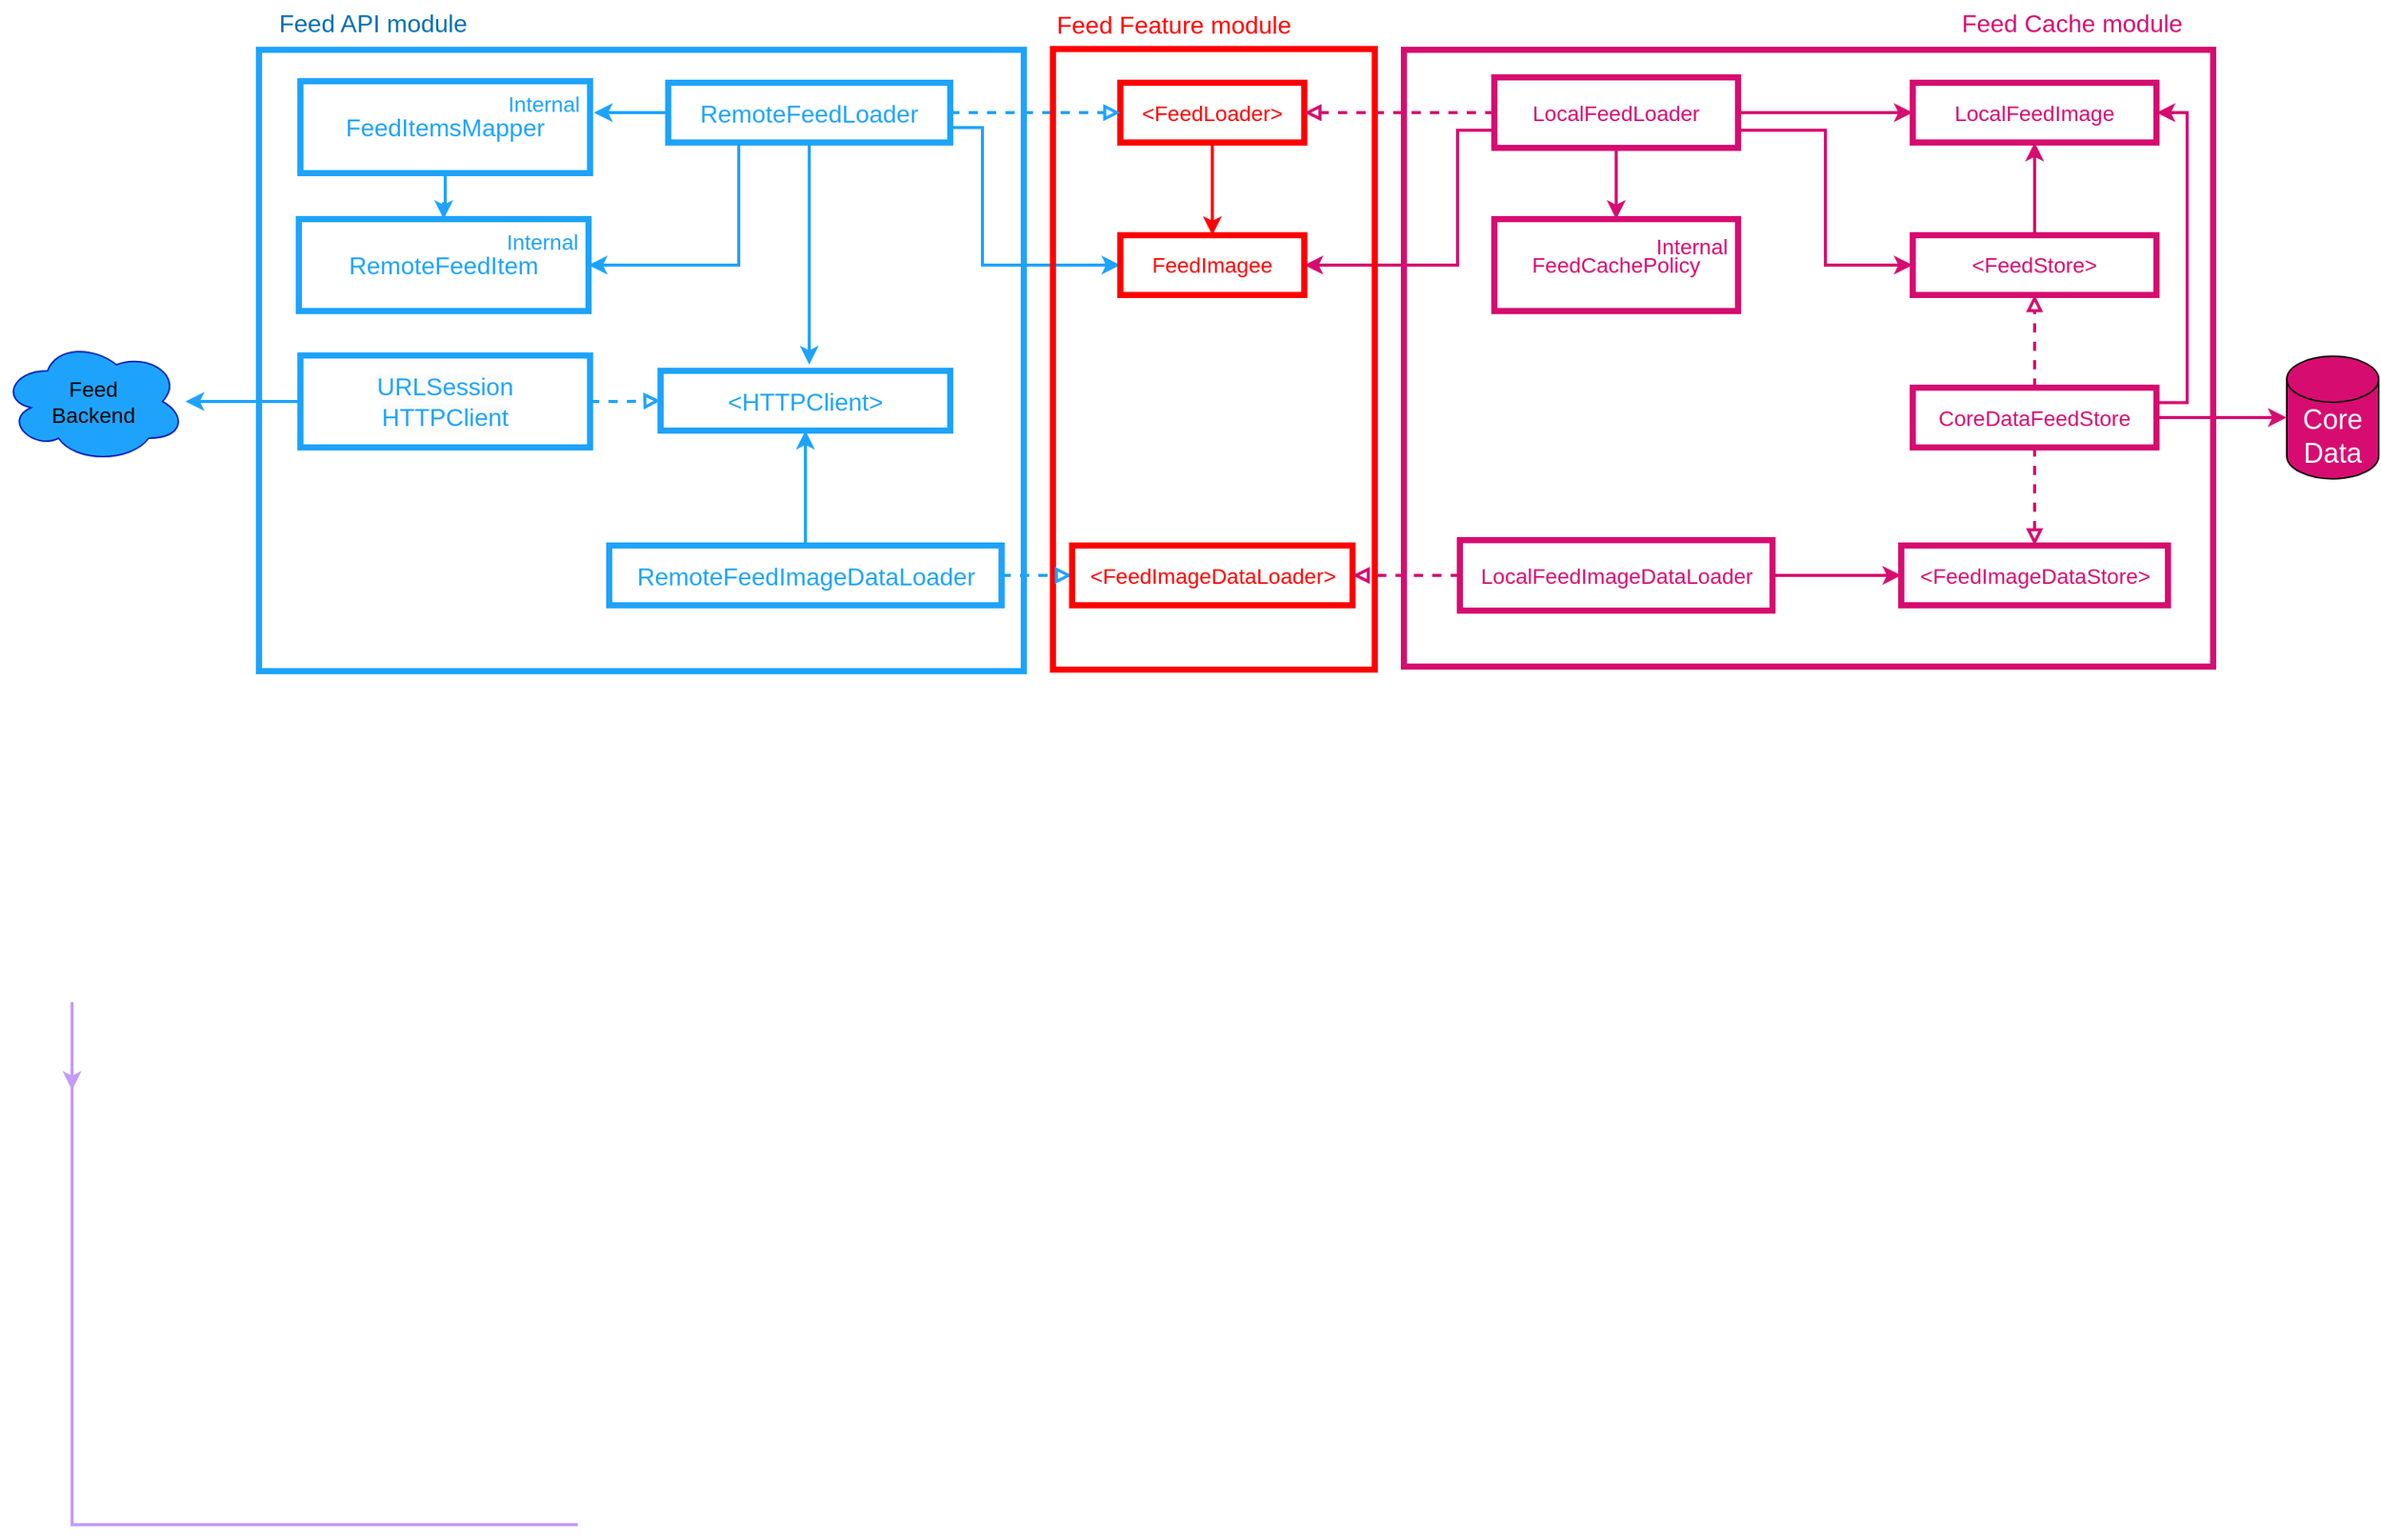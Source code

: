 <mxfile version="24.5.5" type="github">
  <diagram name="Version-1" id="Y2WjuvX7hO9Vn0jHDt_I">
    <mxGraphModel dx="1222" dy="825" grid="0" gridSize="10" guides="1" tooltips="1" connect="1" arrows="1" fold="1" page="1" pageScale="1" pageWidth="1400" pageHeight="850" math="0" shadow="0">
      <root>
        <mxCell id="0" />
        <mxCell id="1" parent="0" />
        <mxCell id="RtcUJRCJCPD8Cinapjym-20" style="edgeStyle=orthogonalEdgeStyle;rounded=0;orthogonalLoop=1;jettySize=auto;html=1;strokeWidth=2;strokeColor=#C49BF9;entryX=0;entryY=0.5;entryDx=0;entryDy=0;exitX=0;exitY=0.5;exitDx=0;exitDy=0;" parent="1" target="wRX7bdEk1FUPvkicqvMD-16" edge="1">
          <mxGeometry relative="1" as="geometry">
            <mxPoint x="431" y="1199" as="sourcePoint" />
            <mxPoint x="101" y="915.38" as="targetPoint" />
            <Array as="points">
              <mxPoint x="101" y="1199" />
              <mxPoint x="101" y="858" />
            </Array>
          </mxGeometry>
        </mxCell>
        <mxCell id="ixueYE3dAChx8WEwyhI6-1" style="edgeStyle=orthogonalEdgeStyle;rounded=0;orthogonalLoop=1;jettySize=auto;html=1;exitX=0.5;exitY=1;exitDx=0;exitDy=0;entryX=0.5;entryY=0;entryDx=0;entryDy=0;strokeColor=#FF0000;strokeWidth=2;" edge="1" parent="1" source="ixueYE3dAChx8WEwyhI6-2" target="ixueYE3dAChx8WEwyhI6-31">
          <mxGeometry relative="1" as="geometry" />
        </mxCell>
        <mxCell id="ixueYE3dAChx8WEwyhI6-2" value="&lt;font style=&quot;font-size: 14px;&quot;&gt;&amp;lt;FeedLoader&amp;gt;&lt;/font&gt;" style="rounded=0;whiteSpace=wrap;html=1;fillColor=none;strokeColor=#FF0000;strokeWidth=4;fontSize=14;fontColor=#FF0000;" vertex="1" parent="1">
          <mxGeometry x="785" y="258" width="120" height="39" as="geometry" />
        </mxCell>
        <mxCell id="ixueYE3dAChx8WEwyhI6-3" style="edgeStyle=orthogonalEdgeStyle;rounded=0;orthogonalLoop=1;jettySize=auto;html=1;entryX=1;entryY=0.5;entryDx=0;entryDy=0;strokeColor=#D70C70;strokeWidth=2;endArrow=block;endFill=0;dashed=1;" edge="1" parent="1" source="ixueYE3dAChx8WEwyhI6-8" target="ixueYE3dAChx8WEwyhI6-2">
          <mxGeometry relative="1" as="geometry" />
        </mxCell>
        <mxCell id="ixueYE3dAChx8WEwyhI6-4" style="edgeStyle=orthogonalEdgeStyle;rounded=0;orthogonalLoop=1;jettySize=auto;html=1;exitX=0;exitY=0.75;exitDx=0;exitDy=0;entryX=1;entryY=0.5;entryDx=0;entryDy=0;strokeColor=#D70C70;strokeWidth=2;" edge="1" parent="1" source="ixueYE3dAChx8WEwyhI6-8" target="ixueYE3dAChx8WEwyhI6-31">
          <mxGeometry relative="1" as="geometry">
            <Array as="points">
              <mxPoint x="1005" y="289" />
              <mxPoint x="1005" y="377" />
            </Array>
          </mxGeometry>
        </mxCell>
        <mxCell id="ixueYE3dAChx8WEwyhI6-5" style="edgeStyle=orthogonalEdgeStyle;rounded=0;orthogonalLoop=1;jettySize=auto;html=1;entryX=0.5;entryY=0;entryDx=0;entryDy=0;strokeColor=#D70C70;strokeWidth=2;" edge="1" parent="1" source="ixueYE3dAChx8WEwyhI6-8" target="ixueYE3dAChx8WEwyhI6-38">
          <mxGeometry relative="1" as="geometry" />
        </mxCell>
        <mxCell id="ixueYE3dAChx8WEwyhI6-6" style="edgeStyle=orthogonalEdgeStyle;rounded=0;orthogonalLoop=1;jettySize=auto;html=1;exitX=1;exitY=0.5;exitDx=0;exitDy=0;entryX=0;entryY=0.5;entryDx=0;entryDy=0;strokeColor=#D70C70;strokeWidth=2;" edge="1" parent="1" source="ixueYE3dAChx8WEwyhI6-8" target="ixueYE3dAChx8WEwyhI6-27">
          <mxGeometry relative="1" as="geometry" />
        </mxCell>
        <mxCell id="ixueYE3dAChx8WEwyhI6-7" style="edgeStyle=orthogonalEdgeStyle;rounded=0;orthogonalLoop=1;jettySize=auto;html=1;exitX=1;exitY=0.75;exitDx=0;exitDy=0;entryX=0;entryY=0.5;entryDx=0;entryDy=0;strokeColor=#D70C70;strokeWidth=2;" edge="1" parent="1" source="ixueYE3dAChx8WEwyhI6-8" target="ixueYE3dAChx8WEwyhI6-29">
          <mxGeometry relative="1" as="geometry" />
        </mxCell>
        <mxCell id="ixueYE3dAChx8WEwyhI6-8" value="&lt;font style=&quot;font-size: 14px;&quot;&gt;LocalFeedLoader&lt;/font&gt;" style="rounded=0;whiteSpace=wrap;html=1;fillColor=none;strokeColor=#D70C70;strokeWidth=4;fontColor=#D70C70;fontSize=14;" vertex="1" parent="1">
          <mxGeometry x="1029" y="254.5" width="159" height="46" as="geometry" />
        </mxCell>
        <mxCell id="ixueYE3dAChx8WEwyhI6-9" style="edgeStyle=orthogonalEdgeStyle;rounded=0;orthogonalLoop=1;jettySize=auto;html=1;entryX=0.5;entryY=0;entryDx=0;entryDy=0;strokeColor=#1EA3FC;strokeWidth=2;" edge="1" parent="1" source="ixueYE3dAChx8WEwyhI6-10" target="ixueYE3dAChx8WEwyhI6-25">
          <mxGeometry relative="1" as="geometry" />
        </mxCell>
        <mxCell id="ixueYE3dAChx8WEwyhI6-10" value="&lt;font style=&quot;font-size: 16px;&quot;&gt;FeedItemsMapper&lt;/font&gt;" style="rounded=0;whiteSpace=wrap;html=1;fillColor=none;strokeColor=#1EA3FC;strokeWidth=4;fontColor=#1EA3FC;fontSize=16;" vertex="1" parent="1">
          <mxGeometry x="250" y="257" width="189" height="60" as="geometry" />
        </mxCell>
        <mxCell id="ixueYE3dAChx8WEwyhI6-11" style="edgeStyle=orthogonalEdgeStyle;rounded=0;orthogonalLoop=1;jettySize=auto;html=1;exitX=0.5;exitY=1;exitDx=0;exitDy=0;strokeColor=#1EA3FC;strokeWidth=2;" edge="1" parent="1" source="ixueYE3dAChx8WEwyhI6-16">
          <mxGeometry relative="1" as="geometry">
            <mxPoint x="582" y="442" as="targetPoint" />
            <mxPoint x="582" y="317" as="sourcePoint" />
          </mxGeometry>
        </mxCell>
        <mxCell id="ixueYE3dAChx8WEwyhI6-12" style="edgeStyle=orthogonalEdgeStyle;rounded=0;orthogonalLoop=1;jettySize=auto;html=1;strokeColor=#1EA3FC;strokeWidth=2;" edge="1" parent="1" source="ixueYE3dAChx8WEwyhI6-16">
          <mxGeometry relative="1" as="geometry">
            <mxPoint x="441.412" y="277.5" as="targetPoint" />
          </mxGeometry>
        </mxCell>
        <mxCell id="ixueYE3dAChx8WEwyhI6-13" style="edgeStyle=orthogonalEdgeStyle;rounded=0;orthogonalLoop=1;jettySize=auto;html=1;exitX=0.25;exitY=1;exitDx=0;exitDy=0;entryX=1;entryY=0.5;entryDx=0;entryDy=0;strokeColor=#1EA3FC;strokeWidth=2;" edge="1" parent="1" source="ixueYE3dAChx8WEwyhI6-16" target="ixueYE3dAChx8WEwyhI6-25">
          <mxGeometry relative="1" as="geometry" />
        </mxCell>
        <mxCell id="ixueYE3dAChx8WEwyhI6-14" style="edgeStyle=orthogonalEdgeStyle;rounded=0;orthogonalLoop=1;jettySize=auto;html=1;entryX=0;entryY=0.5;entryDx=0;entryDy=0;strokeColor=#1EA3FC;strokeWidth=2;dashed=1;endArrow=block;endFill=0;" edge="1" parent="1" source="ixueYE3dAChx8WEwyhI6-16" target="ixueYE3dAChx8WEwyhI6-2">
          <mxGeometry relative="1" as="geometry" />
        </mxCell>
        <mxCell id="ixueYE3dAChx8WEwyhI6-15" style="edgeStyle=orthogonalEdgeStyle;rounded=0;orthogonalLoop=1;jettySize=auto;html=1;exitX=1;exitY=0.75;exitDx=0;exitDy=0;entryX=0;entryY=0.5;entryDx=0;entryDy=0;strokeColor=#1EA3FC;strokeWidth=2;" edge="1" parent="1" source="ixueYE3dAChx8WEwyhI6-16" target="ixueYE3dAChx8WEwyhI6-31">
          <mxGeometry relative="1" as="geometry">
            <Array as="points">
              <mxPoint x="695" y="287" />
              <mxPoint x="695" y="377" />
            </Array>
          </mxGeometry>
        </mxCell>
        <mxCell id="ixueYE3dAChx8WEwyhI6-16" value="&lt;font style=&quot;font-size: 16px;&quot;&gt;RemoteFeedLoader&lt;/font&gt;" style="rounded=0;whiteSpace=wrap;html=1;fillColor=none;strokeColor=#1EA3FC;strokeWidth=4;fontColor=#1EA3FC;fontSize=16;" vertex="1" parent="1">
          <mxGeometry x="490" y="258" width="184" height="39" as="geometry" />
        </mxCell>
        <mxCell id="ixueYE3dAChx8WEwyhI6-17" value="&lt;font style=&quot;font-size: 16px;&quot;&gt;&amp;lt;HTTPClient&amp;gt;&lt;/font&gt;" style="rounded=0;whiteSpace=wrap;html=1;fillColor=none;strokeColor=#1EA3FC;strokeWidth=4;fontColor=#1EA3FC;fontSize=16;" vertex="1" parent="1">
          <mxGeometry x="485" y="446" width="189" height="39" as="geometry" />
        </mxCell>
        <mxCell id="ixueYE3dAChx8WEwyhI6-18" value="&lt;font style=&quot;font-size: 14px;&quot;&gt;Feed&lt;br style=&quot;font-size: 14px;&quot;&gt;Backend&lt;/font&gt;" style="ellipse;shape=cloud;whiteSpace=wrap;html=1;fillColor=#1ea3fc;fontColor=#000000;strokeColor=#001DBC;fontSize=14;" vertex="1" parent="1">
          <mxGeometry x="55" y="426" width="120" height="80" as="geometry" />
        </mxCell>
        <mxCell id="ixueYE3dAChx8WEwyhI6-19" style="edgeStyle=orthogonalEdgeStyle;rounded=0;orthogonalLoop=1;jettySize=auto;html=1;exitX=1;exitY=0.5;exitDx=0;exitDy=0;entryX=0;entryY=0.5;entryDx=0;entryDy=0;strokeWidth=2;endArrow=block;endFill=0;dashed=1;strokeColor=#1EA3FC;" edge="1" parent="1" source="ixueYE3dAChx8WEwyhI6-21" target="ixueYE3dAChx8WEwyhI6-17">
          <mxGeometry relative="1" as="geometry" />
        </mxCell>
        <mxCell id="ixueYE3dAChx8WEwyhI6-20" style="edgeStyle=orthogonalEdgeStyle;rounded=0;orthogonalLoop=1;jettySize=auto;html=1;strokeColor=#1EA3FC;strokeWidth=2;" edge="1" parent="1" source="ixueYE3dAChx8WEwyhI6-21" target="ixueYE3dAChx8WEwyhI6-18">
          <mxGeometry relative="1" as="geometry" />
        </mxCell>
        <mxCell id="ixueYE3dAChx8WEwyhI6-21" value="&lt;span style=&quot;font-family: Helvetica; font-size: 16px; font-style: normal; font-variant-ligatures: normal; font-variant-caps: normal; font-weight: 400; letter-spacing: normal; orphans: 2; text-align: center; text-indent: 0px; text-transform: none; widows: 2; word-spacing: 0px; -webkit-text-stroke-width: 0px; background-color: rgb(251, 251, 251); text-decoration-thickness: initial; text-decoration-style: initial; text-decoration-color: initial; float: none; display: inline !important;&quot;&gt;URLSession&lt;br&gt;HTTPClient&lt;br&gt;&lt;/span&gt;" style="rounded=0;whiteSpace=wrap;html=1;fillColor=none;strokeColor=#1EA3FC;strokeWidth=4;fontColor=#1EA3FC;" vertex="1" parent="1">
          <mxGeometry x="250" y="436" width="189" height="60" as="geometry" />
        </mxCell>
        <mxCell id="ixueYE3dAChx8WEwyhI6-22" value="" style="rounded=0;whiteSpace=wrap;html=1;fillColor=none;strokeWidth=4;strokeColor=#1EA3FC;" vertex="1" parent="1">
          <mxGeometry x="223" y="236.5" width="499" height="405.5" as="geometry" />
        </mxCell>
        <mxCell id="ixueYE3dAChx8WEwyhI6-23" value="Feed API module" style="text;html=1;strokeColor=none;fillColor=none;align=center;verticalAlign=middle;whiteSpace=wrap;rounded=0;strokeWidth=0;fontColor=#006EAF;fontStyle=0;fontSize=16;" vertex="1" parent="1">
          <mxGeometry x="234" y="204" width="127" height="30" as="geometry" />
        </mxCell>
        <mxCell id="ixueYE3dAChx8WEwyhI6-24" value="&lt;font style=&quot;font-size: 14px;&quot;&gt;Internal&lt;/font&gt;" style="text;html=1;strokeColor=none;fillColor=none;align=center;verticalAlign=middle;whiteSpace=wrap;rounded=0;labelPosition=center;verticalLabelPosition=middle;fontColor=#1EA3FC;" vertex="1" parent="1">
          <mxGeometry x="379" y="257" width="60" height="30" as="geometry" />
        </mxCell>
        <mxCell id="ixueYE3dAChx8WEwyhI6-25" value="RemoteFeedItem" style="rounded=0;whiteSpace=wrap;html=1;fillColor=none;strokeColor=#1EA3FC;strokeWidth=4;fontColor=#1EA3FC;fontSize=16;" vertex="1" parent="1">
          <mxGeometry x="249" y="347" width="189" height="60" as="geometry" />
        </mxCell>
        <mxCell id="ixueYE3dAChx8WEwyhI6-26" value="&lt;font style=&quot;font-size: 14px;&quot;&gt;Internal&lt;/font&gt;" style="text;html=1;strokeColor=none;fillColor=none;align=center;verticalAlign=middle;whiteSpace=wrap;rounded=0;labelPosition=center;verticalLabelPosition=middle;fontColor=#1EA3FC;" vertex="1" parent="1">
          <mxGeometry x="378" y="347" width="60" height="30" as="geometry" />
        </mxCell>
        <mxCell id="ixueYE3dAChx8WEwyhI6-27" value="&lt;font style=&quot;font-size: 14px;&quot;&gt;LocalFeedImage&lt;/font&gt;" style="rounded=0;whiteSpace=wrap;html=1;fillColor=none;strokeColor=#D70C70;strokeWidth=4;fontColor=#D70C70;fontSize=14;" vertex="1" parent="1">
          <mxGeometry x="1302" y="258" width="159" height="39" as="geometry" />
        </mxCell>
        <mxCell id="ixueYE3dAChx8WEwyhI6-28" style="edgeStyle=orthogonalEdgeStyle;rounded=0;orthogonalLoop=1;jettySize=auto;html=1;entryX=0.5;entryY=1;entryDx=0;entryDy=0;strokeColor=#D70C70;strokeWidth=2;" edge="1" parent="1" source="ixueYE3dAChx8WEwyhI6-29" target="ixueYE3dAChx8WEwyhI6-27">
          <mxGeometry relative="1" as="geometry" />
        </mxCell>
        <mxCell id="ixueYE3dAChx8WEwyhI6-29" value="&lt;font style=&quot;font-size: 14px;&quot;&gt;&amp;lt;FeedStore&amp;gt;&lt;/font&gt;" style="rounded=0;whiteSpace=wrap;html=1;fillColor=none;strokeColor=#D70C70;strokeWidth=4;fontColor=#D70C70;fontSize=14;" vertex="1" parent="1">
          <mxGeometry x="1302" y="357.5" width="159" height="39" as="geometry" />
        </mxCell>
        <mxCell id="ixueYE3dAChx8WEwyhI6-30" value="Feed Cache module" style="text;html=1;strokeColor=none;fillColor=none;align=center;verticalAlign=middle;whiteSpace=wrap;rounded=0;strokeWidth=0;fontColor=#D70C70;fontStyle=0;fontSize=16;" vertex="1" parent="1">
          <mxGeometry x="1327" y="204" width="158" height="30" as="geometry" />
        </mxCell>
        <mxCell id="ixueYE3dAChx8WEwyhI6-31" value="&lt;font style=&quot;font-size: 14px;&quot;&gt;FeedImagee&lt;/font&gt;" style="rounded=0;whiteSpace=wrap;html=1;fillColor=none;strokeColor=#FF0000;strokeWidth=4;fontSize=14;fontColor=#FF0000;" vertex="1" parent="1">
          <mxGeometry x="785" y="357.5" width="120" height="39" as="geometry" />
        </mxCell>
        <mxCell id="ixueYE3dAChx8WEwyhI6-32" value="" style="rounded=0;whiteSpace=wrap;html=1;fillColor=none;strokeWidth=4;strokeColor=#ff0000;" vertex="1" parent="1">
          <mxGeometry x="741" y="236" width="210" height="405" as="geometry" />
        </mxCell>
        <mxCell id="ixueYE3dAChx8WEwyhI6-33" style="edgeStyle=orthogonalEdgeStyle;rounded=0;orthogonalLoop=1;jettySize=auto;html=1;entryX=0.5;entryY=1;entryDx=0;entryDy=0;strokeColor=#D70C70;strokeWidth=2;endArrow=block;endFill=0;dashed=1;" edge="1" parent="1" source="ixueYE3dAChx8WEwyhI6-36" target="ixueYE3dAChx8WEwyhI6-29">
          <mxGeometry relative="1" as="geometry" />
        </mxCell>
        <mxCell id="ixueYE3dAChx8WEwyhI6-34" style="edgeStyle=orthogonalEdgeStyle;rounded=0;orthogonalLoop=1;jettySize=auto;html=1;exitX=0.5;exitY=1;exitDx=0;exitDy=0;entryX=0.5;entryY=0;entryDx=0;entryDy=0;strokeColor=#D70C70;strokeWidth=2;endArrow=block;endFill=0;dashed=1;" edge="1" parent="1" source="ixueYE3dAChx8WEwyhI6-36" target="ixueYE3dAChx8WEwyhI6-49">
          <mxGeometry relative="1" as="geometry" />
        </mxCell>
        <mxCell id="ixueYE3dAChx8WEwyhI6-35" style="edgeStyle=orthogonalEdgeStyle;rounded=0;orthogonalLoop=1;jettySize=auto;html=1;exitX=1;exitY=0.25;exitDx=0;exitDy=0;entryX=1;entryY=0.5;entryDx=0;entryDy=0;strokeColor=#D70C70;strokeWidth=2;" edge="1" parent="1" source="ixueYE3dAChx8WEwyhI6-36" target="ixueYE3dAChx8WEwyhI6-27">
          <mxGeometry relative="1" as="geometry" />
        </mxCell>
        <mxCell id="ixueYE3dAChx8WEwyhI6-36" value="&lt;font style=&quot;font-size: 14px;&quot;&gt;CoreDataFeedStore&lt;br&gt;&lt;/font&gt;" style="rounded=0;whiteSpace=wrap;html=1;fillColor=none;strokeColor=#D70C70;strokeWidth=4;fontSize=14;gradientColor=#b3b3b3;fontColor=#D70C70;" vertex="1" parent="1">
          <mxGeometry x="1302" y="457" width="159" height="39" as="geometry" />
        </mxCell>
        <mxCell id="ixueYE3dAChx8WEwyhI6-37" value="" style="rounded=0;whiteSpace=wrap;html=1;fillColor=none;strokeWidth=4;strokeColor=#D70C70;" vertex="1" parent="1">
          <mxGeometry x="970" y="236.5" width="528" height="402.5" as="geometry" />
        </mxCell>
        <mxCell id="ixueYE3dAChx8WEwyhI6-38" value="&lt;font style=&quot;font-size: 14px;&quot;&gt;FeedCachePolicy&lt;/font&gt;" style="rounded=0;whiteSpace=wrap;html=1;fillColor=none;strokeColor=#D70C70;strokeWidth=4;fontColor=#D70C70;fontSize=14;" vertex="1" parent="1">
          <mxGeometry x="1029" y="347" width="159" height="60" as="geometry" />
        </mxCell>
        <mxCell id="ixueYE3dAChx8WEwyhI6-39" value="&lt;font style=&quot;font-size: 14px;&quot;&gt;Internal&lt;/font&gt;" style="text;html=1;strokeColor=none;fillColor=none;align=center;verticalAlign=middle;whiteSpace=wrap;rounded=0;labelPosition=center;verticalLabelPosition=middle;fontColor=#D70C70;" vertex="1" parent="1">
          <mxGeometry x="1128" y="350" width="60" height="30" as="geometry" />
        </mxCell>
        <mxCell id="ixueYE3dAChx8WEwyhI6-40" value="&lt;font color=&quot;#ffffff&quot; style=&quot;font-size: 18px;&quot;&gt;Core&lt;br&gt;Data&lt;/font&gt;" style="shape=cylinder3;whiteSpace=wrap;html=1;boundedLbl=1;backgroundOutline=1;size=15;strokeColor=#000000;gradientColor=none;fillColor=#D70C70;gradientDirection=north;strokeWidth=1;" vertex="1" parent="1">
          <mxGeometry x="1546" y="436.5" width="60" height="80" as="geometry" />
        </mxCell>
        <mxCell id="ixueYE3dAChx8WEwyhI6-41" style="edgeStyle=orthogonalEdgeStyle;rounded=0;orthogonalLoop=1;jettySize=auto;html=1;entryX=0.5;entryY=1;entryDx=0;entryDy=0;strokeColor=#1EA3FC;strokeWidth=2;" edge="1" parent="1" source="ixueYE3dAChx8WEwyhI6-43" target="ixueYE3dAChx8WEwyhI6-17">
          <mxGeometry relative="1" as="geometry" />
        </mxCell>
        <mxCell id="ixueYE3dAChx8WEwyhI6-42" style="edgeStyle=orthogonalEdgeStyle;rounded=0;orthogonalLoop=1;jettySize=auto;html=1;exitX=1;exitY=0.5;exitDx=0;exitDy=0;entryX=0;entryY=0.5;entryDx=0;entryDy=0;strokeColor=#1EA3FC;strokeWidth=2;dashed=1;endArrow=block;endFill=0;" edge="1" parent="1" source="ixueYE3dAChx8WEwyhI6-43" target="ixueYE3dAChx8WEwyhI6-45">
          <mxGeometry relative="1" as="geometry" />
        </mxCell>
        <mxCell id="ixueYE3dAChx8WEwyhI6-43" value="&lt;font style=&quot;font-size: 16px;&quot;&gt;RemoteFeedImageDataLoader&lt;/font&gt;" style="rounded=0;whiteSpace=wrap;html=1;fillColor=none;strokeColor=#1EA3FC;strokeWidth=4;fontColor=#1EA3FC;fontSize=16;" vertex="1" parent="1">
          <mxGeometry x="451.5" y="560" width="256" height="39" as="geometry" />
        </mxCell>
        <mxCell id="ixueYE3dAChx8WEwyhI6-44" value="Feed Feature module" style="text;html=1;strokeColor=none;fillColor=none;align=center;verticalAlign=middle;whiteSpace=wrap;rounded=0;strokeWidth=0;fontColor=#FF0000;fontStyle=0;fontSize=16;" vertex="1" parent="1">
          <mxGeometry x="741" y="205" width="158" height="30" as="geometry" />
        </mxCell>
        <mxCell id="ixueYE3dAChx8WEwyhI6-45" value="&lt;font style=&quot;font-size: 14px;&quot;&gt;&amp;lt;FeedImageDataLoader&amp;gt;&lt;/font&gt;" style="rounded=0;whiteSpace=wrap;html=1;fillColor=none;strokeColor=#FF0000;strokeWidth=4;fontSize=14;fontColor=#FF0000;" vertex="1" parent="1">
          <mxGeometry x="753.5" y="560" width="183" height="39" as="geometry" />
        </mxCell>
        <mxCell id="ixueYE3dAChx8WEwyhI6-46" style="edgeStyle=orthogonalEdgeStyle;rounded=0;orthogonalLoop=1;jettySize=auto;html=1;entryX=1;entryY=0.5;entryDx=0;entryDy=0;strokeColor=#D70C70;strokeWidth=2;endArrow=block;endFill=0;dashed=1;" edge="1" parent="1" source="ixueYE3dAChx8WEwyhI6-48" target="ixueYE3dAChx8WEwyhI6-45">
          <mxGeometry relative="1" as="geometry" />
        </mxCell>
        <mxCell id="ixueYE3dAChx8WEwyhI6-47" style="edgeStyle=orthogonalEdgeStyle;rounded=0;orthogonalLoop=1;jettySize=auto;html=1;entryX=0;entryY=0.5;entryDx=0;entryDy=0;strokeColor=#D70C70;strokeWidth=2;" edge="1" parent="1" source="ixueYE3dAChx8WEwyhI6-48" target="ixueYE3dAChx8WEwyhI6-49">
          <mxGeometry relative="1" as="geometry" />
        </mxCell>
        <mxCell id="ixueYE3dAChx8WEwyhI6-48" value="LocalFeedImageDataLoader" style="rounded=0;whiteSpace=wrap;html=1;fillColor=none;strokeColor=#D70C70;strokeWidth=4;fontColor=#D70C70;fontSize=14;" vertex="1" parent="1">
          <mxGeometry x="1006.5" y="556.5" width="204" height="46" as="geometry" />
        </mxCell>
        <mxCell id="ixueYE3dAChx8WEwyhI6-49" value="&lt;font style=&quot;font-size: 14px;&quot;&gt;&amp;lt;FeedImageDataStore&amp;gt;&lt;br&gt;&lt;/font&gt;" style="rounded=0;whiteSpace=wrap;html=1;fillColor=none;strokeColor=#D70C70;strokeWidth=4;fontSize=14;gradientColor=#b3b3b3;fontColor=#D70C70;" vertex="1" parent="1">
          <mxGeometry x="1294.5" y="560" width="174" height="39" as="geometry" />
        </mxCell>
        <mxCell id="ixueYE3dAChx8WEwyhI6-50" style="edgeStyle=orthogonalEdgeStyle;rounded=0;orthogonalLoop=1;jettySize=auto;html=1;exitX=1;exitY=0.5;exitDx=0;exitDy=0;entryX=0;entryY=0.5;entryDx=0;entryDy=0;entryPerimeter=0;strokeColor=#D70C70;strokeWidth=2;" edge="1" parent="1" source="ixueYE3dAChx8WEwyhI6-36" target="ixueYE3dAChx8WEwyhI6-40">
          <mxGeometry relative="1" as="geometry" />
        </mxCell>
      </root>
    </mxGraphModel>
  </diagram>
</mxfile>
